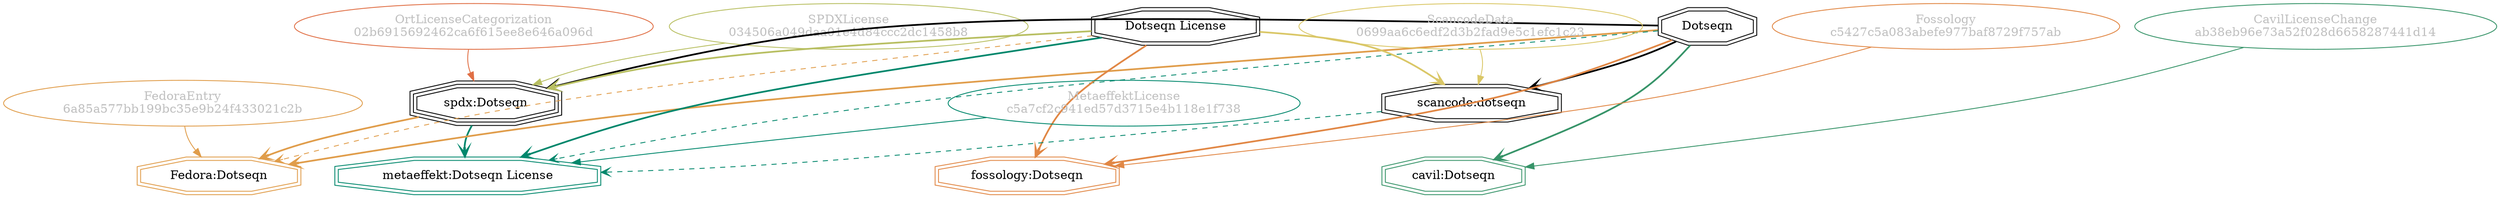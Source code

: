 strict digraph {
    node [shape=box];
    graph [splines=curved];
    1505 [label="SPDXLicense\n034506a049daa01e4d84ccc2dc1458b8"
         ,fontcolor=gray
         ,color="#b8bf62"
         ,fillcolor="beige;1"
         ,shape=ellipse];
    1506 [label="spdx:Dotseqn"
         ,shape=tripleoctagon];
    1507 [label=Dotseqn
         ,shape=doubleoctagon];
    1508 [label="Dotseqn License"
         ,shape=doubleoctagon];
    6297 [label="FedoraEntry\n6a85a577bb199bc35e9b24f433021c2b"
         ,fontcolor=gray
         ,color="#e09d4b"
         ,fillcolor="beige;1"
         ,shape=ellipse];
    6298 [label="Fedora:Dotseqn"
         ,color="#e09d4b"
         ,shape=doubleoctagon];
    14740 [label="ScancodeData\n0699aa6c6edf2d3b2fad9e5c1efc1c23"
          ,fontcolor=gray
          ,color="#dac767"
          ,fillcolor="beige;1"
          ,shape=ellipse];
    14741 [label="scancode:dotseqn"
          ,shape=doubleoctagon];
    27778 [label="Fossology\nc5427c5a083abefe977baf8729f757ab"
          ,fontcolor=gray
          ,color="#e18745"
          ,fillcolor="beige;1"
          ,shape=ellipse];
    27779 [label="fossology:Dotseqn"
          ,color="#e18745"
          ,shape=doubleoctagon];
    28661 [label="OrtLicenseCategorization\n02b6915692462ca6f615ee8e646a096d"
          ,fontcolor=gray
          ,color="#e06f45"
          ,fillcolor="beige;1"
          ,shape=ellipse];
    36740 [label="CavilLicenseChange\nab38eb96e73a52f028d6658287441d14"
          ,fontcolor=gray
          ,color="#379469"
          ,fillcolor="beige;1"
          ,shape=ellipse];
    36741 [label="cavil:Dotseqn"
          ,color="#379469"
          ,shape=doubleoctagon];
    41033 [label="MetaeffektLicense\nc5a7cf2c941ed57d3715e4b118e1f738"
          ,fontcolor=gray
          ,color="#00876c"
          ,fillcolor="beige;1"
          ,shape=ellipse];
    41034 [label="metaeffekt:Dotseqn License"
          ,color="#00876c"
          ,shape=doubleoctagon];
    1505 -> 1506 [weight=0.5
                 ,color="#b8bf62"];
    1506 -> 6298 [style=bold
                 ,arrowhead=vee
                 ,weight=0.7
                 ,color="#e09d4b"];
    1506 -> 41034 [style=bold
                  ,arrowhead=vee
                  ,weight=0.7
                  ,color="#00876c"];
    1507 -> 1506 [style=bold
                 ,arrowhead=vee
                 ,weight=0.7];
    1507 -> 6298 [style=bold
                 ,arrowhead=vee
                 ,weight=0.7
                 ,color="#e09d4b"];
    1507 -> 6298 [style=bold
                 ,arrowhead=vee
                 ,weight=0.7
                 ,color="#e09d4b"];
    1507 -> 14741 [style=bold
                  ,arrowhead=vee
                  ,weight=0.7];
    1507 -> 27779 [style=bold
                  ,arrowhead=vee
                  ,weight=0.7
                  ,color="#e18745"];
    1507 -> 36741 [style=bold
                  ,arrowhead=vee
                  ,weight=0.7
                  ,color="#379469"];
    1507 -> 36741 [style=bold
                  ,arrowhead=vee
                  ,weight=0.7
                  ,color="#379469"];
    1507 -> 41034 [style=dashed
                  ,arrowhead=vee
                  ,weight=0.5
                  ,color="#00876c"];
    1508 -> 1506 [style=bold
                 ,arrowhead=vee
                 ,weight=0.7
                 ,color="#b8bf62"];
    1508 -> 6298 [style=dashed
                 ,arrowhead=vee
                 ,weight=0.5
                 ,color="#e09d4b"];
    1508 -> 14741 [style=bold
                  ,arrowhead=vee
                  ,weight=0.7
                  ,color="#dac767"];
    1508 -> 27779 [style=bold
                  ,arrowhead=vee
                  ,weight=0.7
                  ,color="#e18745"];
    1508 -> 41034 [style=bold
                  ,arrowhead=vee
                  ,weight=0.7
                  ,color="#00876c"];
    1508 -> 41034 [style=bold
                  ,arrowhead=vee
                  ,weight=0.7
                  ,color="#00876c"];
    6297 -> 6298 [weight=0.5
                 ,color="#e09d4b"];
    14740 -> 14741 [weight=0.5
                   ,color="#dac767"];
    14741 -> 41034 [style=dashed
                   ,arrowhead=vee
                   ,weight=0.5
                   ,color="#00876c"];
    27778 -> 27779 [weight=0.5
                   ,color="#e18745"];
    28661 -> 1506 [weight=0.5
                  ,color="#e06f45"];
    36740 -> 36741 [weight=0.5
                   ,color="#379469"];
    41033 -> 41034 [weight=0.5
                   ,color="#00876c"];
}
